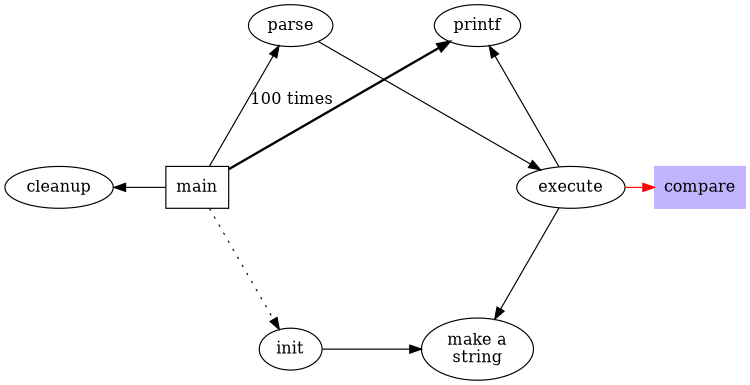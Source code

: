 /* create a digraph G */

digraph G {
      layout ="circo"
      size = "5,5";
      main[shape=box]

      main -> parse -> execute;
      main -> init [style=dotted] ;
      main -> cleanup;
      #execute -> make_string ;
      execute -> { make_string; printf}
      init -> make_string;
      main -> printf [style=bold,label="100 times"];
      make_string [label="make a\nstring"];
      edge [color=red];
      node [shape=box,style=filled,color=".7 .3 1.0"];
      execute -> compare;

}

digraph G {
      a -> b -> c;
      b -> d [label = "0.3"];
      a [shape=polygon,sides=5,peripheries=2,color=lightblue,style=filled];
      c [shape=plaintext ,sides=4,skew=.4,label="hello world"]
      d [shape=invtriangle];
      e [shape=polygon,sides=4,distortion= 0.8];
}
